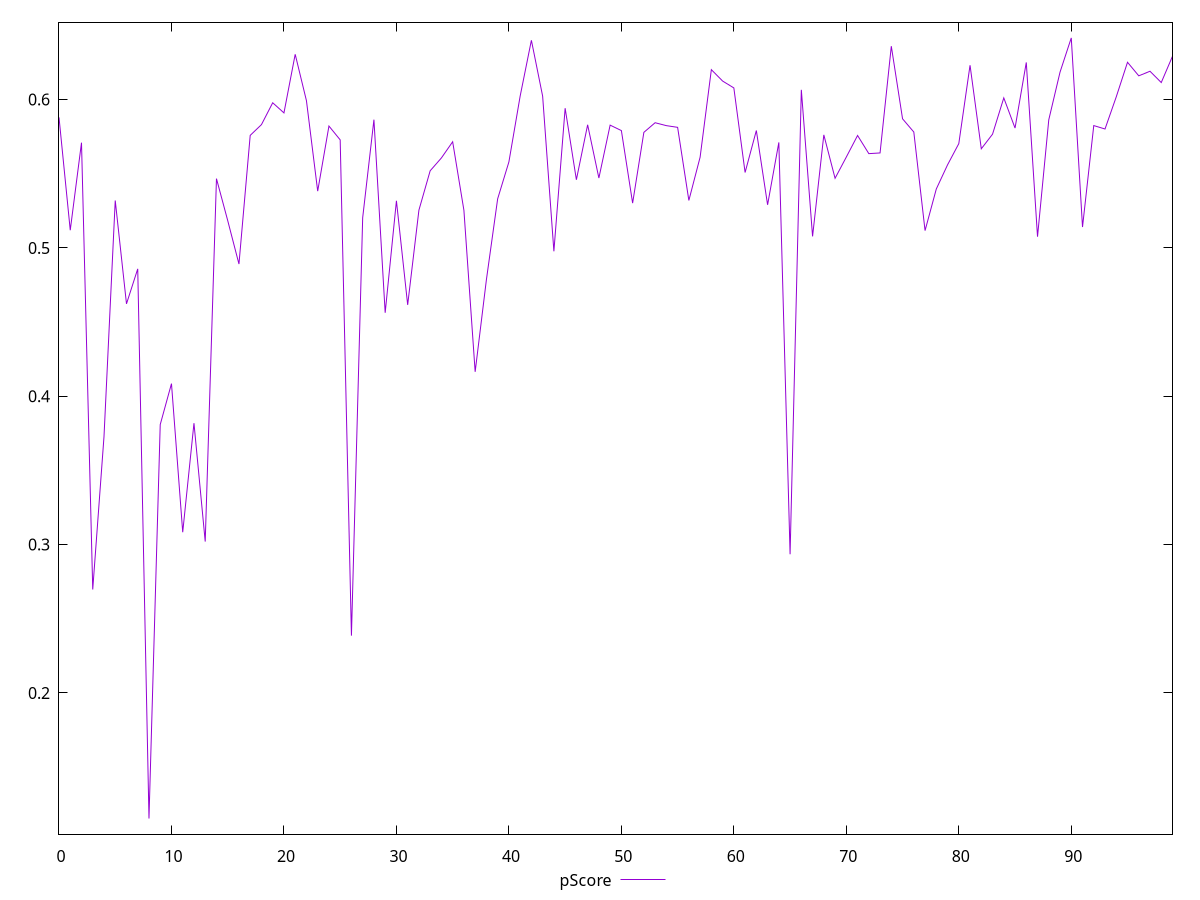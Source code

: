 reset

$pScore <<EOF
0 0.5879945379274802
1 0.5119277940995999
2 0.5709444054734631
3 0.26972673685089515
4 0.3726704500666938
5 0.5319611701072291
6 0.4622950758792756
7 0.4858758102256111
8 0.11532144725919086
9 0.3808991669416389
10 0.40850326724935676
11 0.30832366678193446
12 0.38184030376607025
13 0.3020192479876927
14 0.546700316830375
15 0.5184309671413873
16 0.48912578264276313
17 0.5758613804879517
18 0.5831163625644582
19 0.5978424595304634
20 0.5910138874012734
21 0.6305270203087737
22 0.5992286095254848
23 0.5382648265888504
24 0.5821509121311068
25 0.5728355537451103
26 0.23858184519328973
27 0.5203469213390329
28 0.5864482578584651
29 0.4562780766155873
30 0.5317615281964352
31 0.46159792696901086
32 0.5254927921250663
33 0.5520050543025278
34 0.5606637180097098
35 0.5715614867355718
36 0.5253725105300535
37 0.4164701890355911
38 0.4785379986609051
39 0.5330767379951387
40 0.557963026277835
41 0.6023102771351561
42 0.6399845803731813
43 0.6022829097127778
44 0.4977192749755149
45 0.5941739291778878
46 0.5459544677151529
47 0.5829962515465319
48 0.5470983426652558
49 0.582774036964703
50 0.5790988162732211
51 0.5302001489651726
52 0.5778966298608122
53 0.5843917474734082
54 0.5824236424582933
55 0.5812857735641324
56 0.5320116704102393
57 0.5611635273039945
58 0.6201625193895404
59 0.6124886454618603
60 0.6078459633277878
61 0.5508450305438273
62 0.5791517507445461
63 0.5290503117540162
64 0.5711198706293028
65 0.2934593910108457
66 0.6065752508234521
67 0.5077698606079516
68 0.5762065661490576
69 0.5469387964438286
70 0.5612588708911834
71 0.5757980400878191
72 0.5635561622366261
73 0.5640195993792553
74 0.6359974443886879
75 0.587029321485983
76 0.5781228096620137
77 0.5116646709918699
78 0.5397275681751595
79 0.5559993930168805
80 0.570307467018089
81 0.6231431266119537
82 0.5668318684755889
83 0.5766688717902382
84 0.6011281610906758
85 0.5807963515614036
86 0.6250430359141931
87 0.5075526271748729
88 0.5863638665614599
89 0.618485164832504
90 0.6415735755373582
91 0.5140678654712927
92 0.5824767259482099
93 0.5801587754819979
94 0.6018558813170013
95 0.6251566417474327
96 0.6160167180189586
97 0.6190980403300814
98 0.611477682914794
99 0.6292048745408939
EOF

set key outside below
set xrange [0:99]
set yrange [0.10479640469362751:0.6520986181029215]
set trange [0.10479640469362751:0.6520986181029215]
set terminal svg size 640, 500 enhanced background rgb 'white'
set output "reprap/mainthread-work-breakdown/samples/pages+cached+noexternal+nomedia+nocss/pScore/values.svg"

plot $pScore title "pScore" with line

reset
